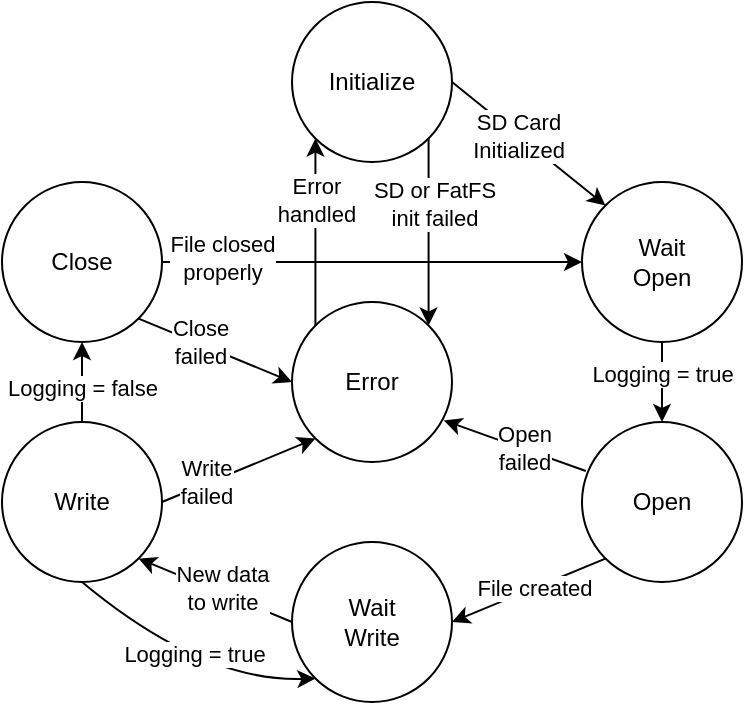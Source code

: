 <mxfile version="27.0.9">
  <diagram name="Page-1" id="6Es5tGawK5sbiUXCznOx">
    <mxGraphModel dx="849" dy="508" grid="1" gridSize="10" guides="1" tooltips="1" connect="1" arrows="1" fold="1" page="1" pageScale="1" pageWidth="850" pageHeight="1100" math="0" shadow="0">
      <root>
        <mxCell id="0" />
        <mxCell id="1" parent="0" />
        <mxCell id="r4LKiJ6LPzXQvknXqetr-1" value="Initialize" style="ellipse;whiteSpace=wrap;html=1;aspect=fixed;" parent="1" vertex="1">
          <mxGeometry x="385" y="230" width="80" height="80" as="geometry" />
        </mxCell>
        <mxCell id="r4LKiJ6LPzXQvknXqetr-2" value="Error" style="ellipse;whiteSpace=wrap;html=1;aspect=fixed;" parent="1" vertex="1">
          <mxGeometry x="385" y="380" width="80" height="80" as="geometry" />
        </mxCell>
        <mxCell id="r4LKiJ6LPzXQvknXqetr-3" value="Wait&lt;div&gt;Open&lt;/div&gt;" style="ellipse;whiteSpace=wrap;html=1;aspect=fixed;" parent="1" vertex="1">
          <mxGeometry x="530" y="320" width="80" height="80" as="geometry" />
        </mxCell>
        <mxCell id="r4LKiJ6LPzXQvknXqetr-4" value="Open" style="ellipse;whiteSpace=wrap;html=1;aspect=fixed;" parent="1" vertex="1">
          <mxGeometry x="530" y="440" width="80" height="80" as="geometry" />
        </mxCell>
        <mxCell id="r4LKiJ6LPzXQvknXqetr-5" value="Wait&lt;div&gt;Write&lt;/div&gt;" style="ellipse;whiteSpace=wrap;html=1;aspect=fixed;" parent="1" vertex="1">
          <mxGeometry x="385" y="500" width="80" height="80" as="geometry" />
        </mxCell>
        <mxCell id="r4LKiJ6LPzXQvknXqetr-6" value="Write" style="ellipse;whiteSpace=wrap;html=1;aspect=fixed;" parent="1" vertex="1">
          <mxGeometry x="240" y="440" width="80" height="80" as="geometry" />
        </mxCell>
        <mxCell id="r4LKiJ6LPzXQvknXqetr-7" value="Close" style="ellipse;whiteSpace=wrap;html=1;aspect=fixed;" parent="1" vertex="1">
          <mxGeometry x="240" y="320" width="80" height="80" as="geometry" />
        </mxCell>
        <mxCell id="r4LKiJ6LPzXQvknXqetr-9" value="" style="endArrow=classic;html=1;rounded=0;exitX=1;exitY=0.5;exitDx=0;exitDy=0;entryX=0;entryY=0;entryDx=0;entryDy=0;" parent="1" source="r4LKiJ6LPzXQvknXqetr-1" target="r4LKiJ6LPzXQvknXqetr-3" edge="1">
          <mxGeometry width="50" height="50" relative="1" as="geometry">
            <mxPoint x="560" y="290" as="sourcePoint" />
            <mxPoint x="610" y="240" as="targetPoint" />
          </mxGeometry>
        </mxCell>
        <mxCell id="sKFMA02Fsx8Pi8cFZomu-1" value="SD Card&lt;div&gt;Initialized&lt;/div&gt;" style="edgeLabel;html=1;align=center;verticalAlign=middle;resizable=0;points=[];" parent="r4LKiJ6LPzXQvknXqetr-9" vertex="1" connectable="0">
          <mxGeometry x="-0.151" relative="1" as="geometry">
            <mxPoint as="offset" />
          </mxGeometry>
        </mxCell>
        <mxCell id="r4LKiJ6LPzXQvknXqetr-10" value="" style="endArrow=classic;html=1;rounded=0;exitX=1;exitY=0.5;exitDx=0;exitDy=0;entryX=0;entryY=0.5;entryDx=0;entryDy=0;" parent="1" source="r4LKiJ6LPzXQvknXqetr-7" target="r4LKiJ6LPzXQvknXqetr-3" edge="1">
          <mxGeometry width="50" height="50" relative="1" as="geometry">
            <mxPoint x="290" y="300" as="sourcePoint" />
            <mxPoint x="340" y="250" as="targetPoint" />
          </mxGeometry>
        </mxCell>
        <mxCell id="sKFMA02Fsx8Pi8cFZomu-6" value="File closed&lt;div&gt;properly&lt;/div&gt;" style="edgeLabel;html=1;align=center;verticalAlign=middle;resizable=0;points=[];" parent="r4LKiJ6LPzXQvknXqetr-10" vertex="1" connectable="0">
          <mxGeometry x="-0.579" y="2" relative="1" as="geometry">
            <mxPoint x="-14" as="offset" />
          </mxGeometry>
        </mxCell>
        <mxCell id="r4LKiJ6LPzXQvknXqetr-11" value="" style="endArrow=classic;html=1;rounded=0;exitX=0.5;exitY=1;exitDx=0;exitDy=0;entryX=0.5;entryY=0;entryDx=0;entryDy=0;" parent="1" source="r4LKiJ6LPzXQvknXqetr-3" target="r4LKiJ6LPzXQvknXqetr-4" edge="1">
          <mxGeometry width="50" height="50" relative="1" as="geometry">
            <mxPoint x="640" y="430" as="sourcePoint" />
            <mxPoint x="690" y="380" as="targetPoint" />
          </mxGeometry>
        </mxCell>
        <mxCell id="sKFMA02Fsx8Pi8cFZomu-2" value="Logging = true" style="edgeLabel;html=1;align=center;verticalAlign=middle;resizable=0;points=[];" parent="r4LKiJ6LPzXQvknXqetr-11" vertex="1" connectable="0">
          <mxGeometry x="-0.192" relative="1" as="geometry">
            <mxPoint as="offset" />
          </mxGeometry>
        </mxCell>
        <mxCell id="r4LKiJ6LPzXQvknXqetr-14" value="" style="endArrow=classic;html=1;rounded=0;exitX=0.024;exitY=0.306;exitDx=0;exitDy=0;exitPerimeter=0;entryX=0.949;entryY=0.74;entryDx=0;entryDy=0;entryPerimeter=0;" parent="1" source="r4LKiJ6LPzXQvknXqetr-4" target="r4LKiJ6LPzXQvknXqetr-2" edge="1">
          <mxGeometry width="50" height="50" relative="1" as="geometry">
            <mxPoint x="590" y="620" as="sourcePoint" />
            <mxPoint x="640" y="570" as="targetPoint" />
          </mxGeometry>
        </mxCell>
        <mxCell id="2TScvfbUkte1eKQJM-At-2" value="Open&lt;div&gt;failed&lt;/div&gt;" style="edgeLabel;html=1;align=center;verticalAlign=middle;resizable=0;points=[];" vertex="1" connectable="0" parent="r4LKiJ6LPzXQvknXqetr-14">
          <mxGeometry x="-0.118" y="-1" relative="1" as="geometry">
            <mxPoint as="offset" />
          </mxGeometry>
        </mxCell>
        <mxCell id="r4LKiJ6LPzXQvknXqetr-15" value="" style="endArrow=classic;html=1;rounded=0;exitX=0;exitY=1;exitDx=0;exitDy=0;entryX=1;entryY=0.5;entryDx=0;entryDy=0;" parent="1" source="r4LKiJ6LPzXQvknXqetr-4" target="r4LKiJ6LPzXQvknXqetr-5" edge="1">
          <mxGeometry width="50" height="50" relative="1" as="geometry">
            <mxPoint x="610" y="620" as="sourcePoint" />
            <mxPoint x="660" y="570" as="targetPoint" />
          </mxGeometry>
        </mxCell>
        <mxCell id="sKFMA02Fsx8Pi8cFZomu-4" value="File created" style="edgeLabel;html=1;align=center;verticalAlign=middle;resizable=0;points=[];" parent="r4LKiJ6LPzXQvknXqetr-15" vertex="1" connectable="0">
          <mxGeometry x="-0.06" relative="1" as="geometry">
            <mxPoint as="offset" />
          </mxGeometry>
        </mxCell>
        <mxCell id="r4LKiJ6LPzXQvknXqetr-16" value="" style="endArrow=classic;html=1;rounded=0;exitX=0;exitY=0.5;exitDx=0;exitDy=0;entryX=1;entryY=1;entryDx=0;entryDy=0;" parent="1" source="r4LKiJ6LPzXQvknXqetr-5" target="r4LKiJ6LPzXQvknXqetr-6" edge="1">
          <mxGeometry width="50" height="50" relative="1" as="geometry">
            <mxPoint x="350" y="650" as="sourcePoint" />
            <mxPoint x="400" y="600" as="targetPoint" />
          </mxGeometry>
        </mxCell>
        <mxCell id="sKFMA02Fsx8Pi8cFZomu-5" value="New data&lt;div&gt;to write&lt;/div&gt;" style="edgeLabel;html=1;align=center;verticalAlign=middle;resizable=0;points=[];" parent="r4LKiJ6LPzXQvknXqetr-16" vertex="1" connectable="0">
          <mxGeometry x="-0.047" y="-2" relative="1" as="geometry">
            <mxPoint as="offset" />
          </mxGeometry>
        </mxCell>
        <mxCell id="r4LKiJ6LPzXQvknXqetr-17" value="" style="endArrow=classic;html=1;rounded=0;exitX=0.5;exitY=0;exitDx=0;exitDy=0;entryX=0.5;entryY=1;entryDx=0;entryDy=0;" parent="1" source="r4LKiJ6LPzXQvknXqetr-6" target="r4LKiJ6LPzXQvknXqetr-7" edge="1">
          <mxGeometry width="50" height="50" relative="1" as="geometry">
            <mxPoint x="130" y="520" as="sourcePoint" />
            <mxPoint x="180" y="470" as="targetPoint" />
          </mxGeometry>
        </mxCell>
        <mxCell id="sKFMA02Fsx8Pi8cFZomu-3" value="Logging = false" style="edgeLabel;html=1;align=center;verticalAlign=middle;resizable=0;points=[];" parent="r4LKiJ6LPzXQvknXqetr-17" vertex="1" connectable="0">
          <mxGeometry x="-0.158" relative="1" as="geometry">
            <mxPoint as="offset" />
          </mxGeometry>
        </mxCell>
        <mxCell id="r4LKiJ6LPzXQvknXqetr-18" value="" style="endArrow=classic;html=1;rounded=0;exitX=1;exitY=0.5;exitDx=0;exitDy=0;entryX=0;entryY=1;entryDx=0;entryDy=0;" parent="1" source="r4LKiJ6LPzXQvknXqetr-6" target="r4LKiJ6LPzXQvknXqetr-2" edge="1">
          <mxGeometry width="50" height="50" relative="1" as="geometry">
            <mxPoint x="180" y="400" as="sourcePoint" />
            <mxPoint x="230" y="350" as="targetPoint" />
          </mxGeometry>
        </mxCell>
        <mxCell id="2TScvfbUkte1eKQJM-At-1" value="Write&lt;div&gt;failed&lt;/div&gt;" style="edgeLabel;html=1;align=center;verticalAlign=middle;resizable=0;points=[];" vertex="1" connectable="0" parent="r4LKiJ6LPzXQvknXqetr-18">
          <mxGeometry x="-0.439" y="1" relative="1" as="geometry">
            <mxPoint as="offset" />
          </mxGeometry>
        </mxCell>
        <mxCell id="r4LKiJ6LPzXQvknXqetr-19" value="" style="endArrow=classic;html=1;rounded=0;exitX=1;exitY=1;exitDx=0;exitDy=0;entryX=0;entryY=0.5;entryDx=0;entryDy=0;" parent="1" source="r4LKiJ6LPzXQvknXqetr-7" target="r4LKiJ6LPzXQvknXqetr-2" edge="1">
          <mxGeometry width="50" height="50" relative="1" as="geometry">
            <mxPoint x="150" y="470" as="sourcePoint" />
            <mxPoint x="200" y="420" as="targetPoint" />
          </mxGeometry>
        </mxCell>
        <mxCell id="2TScvfbUkte1eKQJM-At-4" value="Close&lt;div&gt;failed&lt;/div&gt;" style="edgeLabel;html=1;align=center;verticalAlign=middle;resizable=0;points=[];" vertex="1" connectable="0" parent="r4LKiJ6LPzXQvknXqetr-19">
          <mxGeometry x="-0.218" y="1" relative="1" as="geometry">
            <mxPoint as="offset" />
          </mxGeometry>
        </mxCell>
        <mxCell id="r4LKiJ6LPzXQvknXqetr-21" value="" style="endArrow=classic;html=1;rounded=0;exitX=1;exitY=1;exitDx=0;exitDy=0;entryX=1;entryY=0;entryDx=0;entryDy=0;" parent="1" source="r4LKiJ6LPzXQvknXqetr-1" target="r4LKiJ6LPzXQvknXqetr-2" edge="1">
          <mxGeometry width="50" height="50" relative="1" as="geometry">
            <mxPoint x="100" y="480" as="sourcePoint" />
            <mxPoint x="150" y="430" as="targetPoint" />
          </mxGeometry>
        </mxCell>
        <mxCell id="2TScvfbUkte1eKQJM-At-3" value="SD or FatFS&lt;div&gt;init failed&lt;/div&gt;" style="edgeLabel;html=1;align=center;verticalAlign=middle;resizable=0;points=[];" vertex="1" connectable="0" parent="r4LKiJ6LPzXQvknXqetr-21">
          <mxGeometry x="-0.334" y="2" relative="1" as="geometry">
            <mxPoint y="1" as="offset" />
          </mxGeometry>
        </mxCell>
        <mxCell id="r4LKiJ6LPzXQvknXqetr-22" value="" style="endArrow=classic;html=1;rounded=0;exitX=0;exitY=0;exitDx=0;exitDy=0;entryX=0;entryY=1;entryDx=0;entryDy=0;" parent="1" source="r4LKiJ6LPzXQvknXqetr-2" target="r4LKiJ6LPzXQvknXqetr-1" edge="1">
          <mxGeometry width="50" height="50" relative="1" as="geometry">
            <mxPoint x="210" y="490" as="sourcePoint" />
            <mxPoint x="260" y="440" as="targetPoint" />
          </mxGeometry>
        </mxCell>
        <mxCell id="2TScvfbUkte1eKQJM-At-7" value="Error&lt;div&gt;handled&lt;/div&gt;" style="edgeLabel;html=1;align=center;verticalAlign=middle;resizable=0;points=[];" vertex="1" connectable="0" parent="r4LKiJ6LPzXQvknXqetr-22">
          <mxGeometry x="-0.435" relative="1" as="geometry">
            <mxPoint y="-36" as="offset" />
          </mxGeometry>
        </mxCell>
        <mxCell id="2TScvfbUkte1eKQJM-At-5" value="" style="endArrow=classic;html=1;rounded=0;curved=1;exitX=0.5;exitY=1;exitDx=0;exitDy=0;entryX=0;entryY=1;entryDx=0;entryDy=0;" edge="1" parent="1" source="r4LKiJ6LPzXQvknXqetr-6" target="r4LKiJ6LPzXQvknXqetr-5">
          <mxGeometry width="50" height="50" relative="1" as="geometry">
            <mxPoint x="255" y="670" as="sourcePoint" />
            <mxPoint x="305" y="620" as="targetPoint" />
            <Array as="points">
              <mxPoint x="340" y="570" />
            </Array>
          </mxGeometry>
        </mxCell>
        <mxCell id="2TScvfbUkte1eKQJM-At-6" value="Logging = true" style="edgeLabel;html=1;align=center;verticalAlign=middle;resizable=0;points=[];" vertex="1" connectable="0" parent="2TScvfbUkte1eKQJM-At-5">
          <mxGeometry x="-0.031" y="8" relative="1" as="geometry">
            <mxPoint as="offset" />
          </mxGeometry>
        </mxCell>
      </root>
    </mxGraphModel>
  </diagram>
</mxfile>
